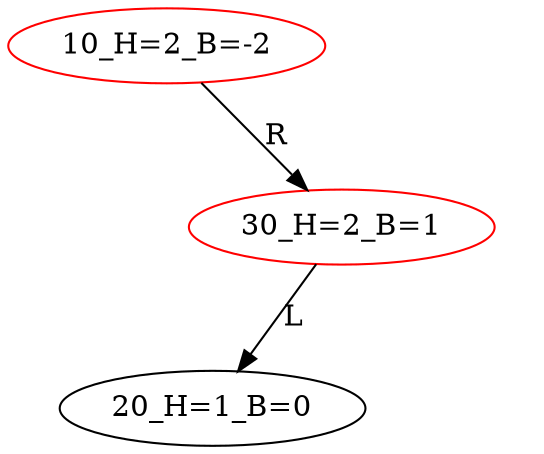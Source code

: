 digraph BiTreeBiTreeInsert {
"10_H=2_B=-2" -> {"HD0"} [label="L"] [style=invis]
"HD0" [style=invis]
"10_H=2_B=-2" -> {"30_H=2_B=1"} [label="R"]
"30_H=2_B=1" -> {"20_H=1_B=0"} [label="L"]
"30_H=2_B=1" -> {"HD1"} [label="L"] [style=invis]
"HD1" [style=invis]
"10_H=2_B=-2" [color=red]
"30_H=2_B=1" [color=red]
"20_H=1_B=0"
}
